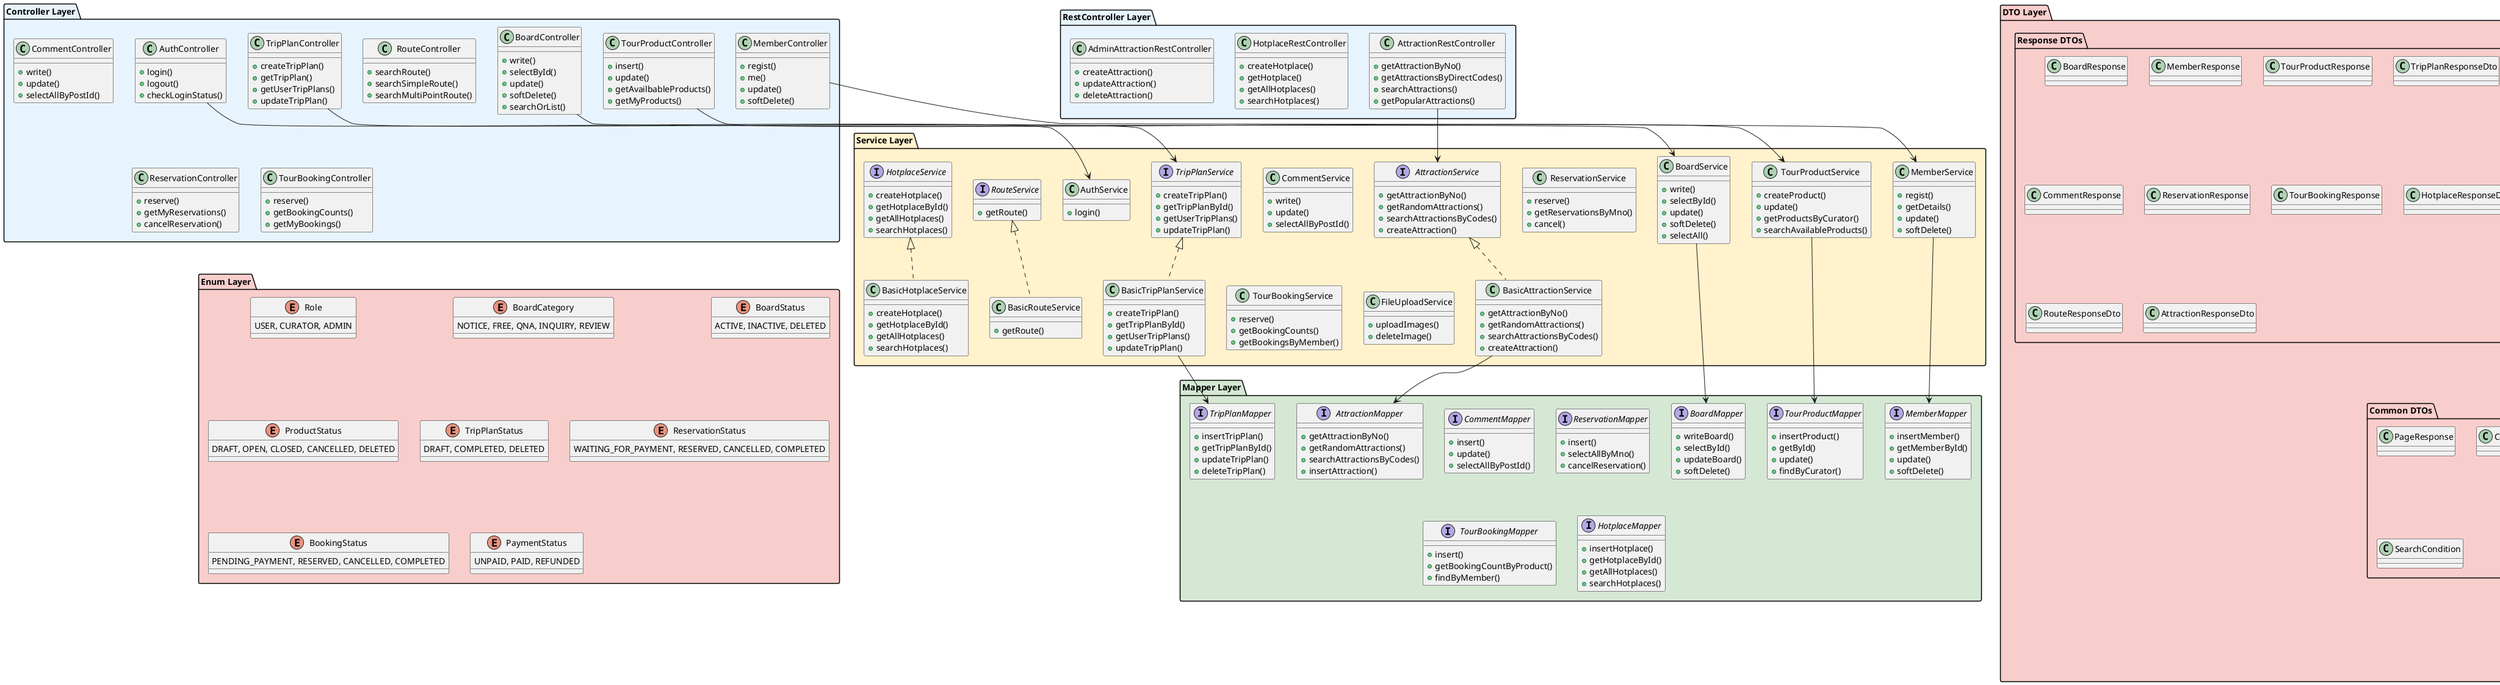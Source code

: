 @startuml
!define CONTROLLER_COLOR #E8F4FD
!define SERVICE_COLOR #FFF2CC
!define MAPPER_COLOR #D5E8D4
!define DTO_COLOR #F8CECC
!define CONFIG_COLOR #E1D5E7
!define SECURITY_COLOR #FFE6CC

package "Controller Layer" CONTROLLER_COLOR {
    class BoardController {
        + write()
        + selectById()
        + update()
        + softDelete()
        + searchOrList()
    }

    class TourProductController {
        + insert()
        + update()
        + getAvailbableProducts()
        + getMyProducts()
    }

    class TripPlanController {
        + createTripPlan()
        + getTripPlan()
        + getUserTripPlans()
        + updateTripPlan()
    }

    class AuthController {
        + login()
        + logout()
        + checkLoginStatus()
    }

    class MemberController {
        + regist()
        + me()
        + update()
        + softDelete()
    }

    class CommentController {
        + write()
        + update()
        + selectAllByPostId()
    }

    class RouteController {
        + searchRoute()
        + searchSimpleRoute()
        + searchMultiPointRoute()
    }

    class ReservationController {
        + reserve()
        + getMyReservations()
        + cancelReservation()
    }

    class TourBookingController {
        + reserve()
        + getBookingCounts()
        + getMyBookings()
    }
}

package "RestController Layer" CONTROLLER_COLOR {
    class AttractionRestController {
        + getAttractionByNo()
        + getAttractionsByDirectCodes()
        + searchAttractions()
        + getPopularAttractions()
    }

    class HotplaceRestController {
        + createHotplace()
        + getHotplace()
        + getAllHotplaces()
        + searchHotplaces()
    }

    class AdminAttractionRestController {
        + createAttraction()
        + updateAttraction()
        + deleteAttraction()
    }
}

package "Service Layer" SERVICE_COLOR {
    interface AttractionService {
        + getAttractionByNo()
        + getRandomAttractions()
        + searchAttractionsByCodes()
        + createAttraction()
    }

    class BasicAttractionService {
        + getAttractionByNo()
        + getRandomAttractions()
        + searchAttractionsByCodes()
        + createAttraction()
    }

    class BoardService {
        + write()
        + selectById()
        + update()
        + softDelete()
        + selectAll()
    }

    class TourProductService {
        + createProduct()
        + update()
        + getProductsByCurator()
        + searchAvailableProducts()
    }

    interface TripPlanService {
        + createTripPlan()
        + getTripPlanById()
        + getUserTripPlans()
        + updateTripPlan()
    }

    class BasicTripPlanService {
        + createTripPlan()
        + getTripPlanById()
        + getUserTripPlans()
        + updateTripPlan()
    }

    class MemberService {
        + regist()
        + getDetails()
        + update()
        + softDelete()
    }

    class AuthService {
        + login()
    }

    class CommentService {
        + write()
        + update()
        + selectAllByPostId()
    }

    interface RouteService {
        + getRoute()
    }

    class BasicRouteService {
        + getRoute()
    }

    class ReservationService {
        + reserve()
        + getReservationsByMno()
        + cancel()
    }

    class TourBookingService {
        + reserve()
        + getBookingCounts()
        + getBookingsByMember()
    }

    interface HotplaceService {
        + createHotplace()
        + getHotplaceById()
        + getAllHotplaces()
        + searchHotplaces()
    }

    class BasicHotplaceService {
        + createHotplace()
        + getHotplaceById()
        + getAllHotplaces()
        + searchHotplaces()
    }

    class FileUploadService {
        + uploadImages()
        + deleteImage()
    }
}

package "Mapper Layer" MAPPER_COLOR {
    interface AttractionMapper {
        + getAttractionByNo()
        + getRandomAttractions()
        + searchAttractionsByCodes()
        + insertAttraction()
    }

    interface BoardMapper {
        + writeBoard()
        + selectById()
        + updateBoard()
        + softDelete()
    }

    interface MemberMapper {
        + insertMember()
        + getMemberById()
        + update()
        + softDelete()
    }

    interface TourProductMapper {
        + insertProduct()
        + getById()
        + update()
        + findByCurator()
    }

    interface TripPlanMapper {
        + insertTripPlan()
        + getTripPlanById()
        + updateTripPlan()
        + deleteTripPlan()
    }

    interface CommentMapper {
        + insert()
        + update()
        + selectAllByPostId()
    }

    interface ReservationMapper {
        + insert()
        + selectAllByMno()
        + cancelReservation()
    }

    interface TourBookingMapper {
        + insert()
        + getBookingCountByProduct()
        + findByMember()
    }

    interface HotplaceMapper {
        + insertHotplace()
        + getHotplaceById()
        + getAllHotplaces()
        + searchHotplaces()
    }
}

package "DTO Layer" DTO_COLOR {
    package "Request DTOs" {
        class BoardRequest
        class MemberRequest
        class TourProductRequest
        class TripPlanCreateRequestDto
        class CommentRequest
        class ReservationRequest
        class TourBookingRequest
        class HotplaceCreateRequestDto
        class RouteRequestDto
    }

    package "Response DTOs" {
        class BoardResponse
        class MemberResponse
        class TourProductResponse
        class TripPlanResponseDto
        class CommentResponse
        class ReservationResponse
        class TourBookingResponse
        class HotplaceResponseDto
        class RouteResponseDto
        class AttractionResponseDto
    }

    package "Entity DTOs" {
        class Board
        class Member
        class Attraction
        class TripPlan
        class Comments
        class Hotplace
        class TripPlanAttraction
    }

    package "Common DTOs" {
        class PageResponse
        class Coordinate
        class SearchCondition
    }
}

package "Enum Layer" DTO_COLOR {
    enum Role {
        USER, CURATOR, ADMIN
    }

    enum BoardCategory {
        NOTICE, FREE, QNA, INQUIRY, REVIEW
    }

    enum BoardStatus {
        ACTIVE, INACTIVE, DELETED
    }

    enum ProductStatus {
        DRAFT, OPEN, CLOSED, CANCELLED, DELETED
    }

    enum TripPlanStatus {
        DRAFT, COMPLETED, DELETED
    }

    enum ReservationStatus {
        WAITING_FOR_PAYMENT, RESERVED, CANCELLED, COMPLETED
    }

    enum BookingStatus {
        PENDING_PAYMENT, RESERVED, CANCELLED, COMPLETED
    }

    enum PaymentStatus {
        UNPAID, PAID, REFUNDED
    }
}

package "Security Layer" SECURITY_COLOR {
    class JwtTokenProvider {
        + createToken()
        + validateToken()
        + getAuthentication()
    }

    class JwtAuthenticationFilter {
        + doFilterInternal()
    }

    class CustomMemberPrincipal {
        + getAuthorities()
        + getUsername()
    }

    class SecurityConfig {
        + securityFilterChain()
    }
}

package "Configuration" CONFIG_COLOR {
    class WebConfig
    class RestTemplateConfig
    class AiConfig
    class AdminApiKeyInterceptor
}

package "AI Module" SERVICE_COLOR {
    interface AiService {
        + simpleGeneration()
        + advisedGeneration()
        + travelChatGeneration()
    }

    class BasicAiService {
        + simpleGeneration()
        + advisedGeneration()
        + travelChatGeneration()
    }

    class AiController {
        + simpleGeneration()
        + advisedGeneration()
    }

    class ReReadingAdvisor
}

' 핵심 관계들
AttractionService <|.. BasicAttractionService
TripPlanService <|.. BasicTripPlanService
RouteService <|.. BasicRouteService
HotplaceService <|.. BasicHotplaceService
AiService <|.. BasicAiService

BoardController --> BoardService
TourProductController --> TourProductService
TripPlanController --> TripPlanService
AttractionRestController --> AttractionService
MemberController --> MemberService
AuthController --> AuthService

BoardService --> BoardMapper
TourProductService --> TourProductMapper
BasicTripPlanService --> TripPlanMapper
BasicAttractionService --> AttractionMapper
MemberService --> MemberMapper

JwtAuthenticationFilter --> JwtTokenProvider
SecurityConfig --> JwtAuthenticationFilter

@enduml